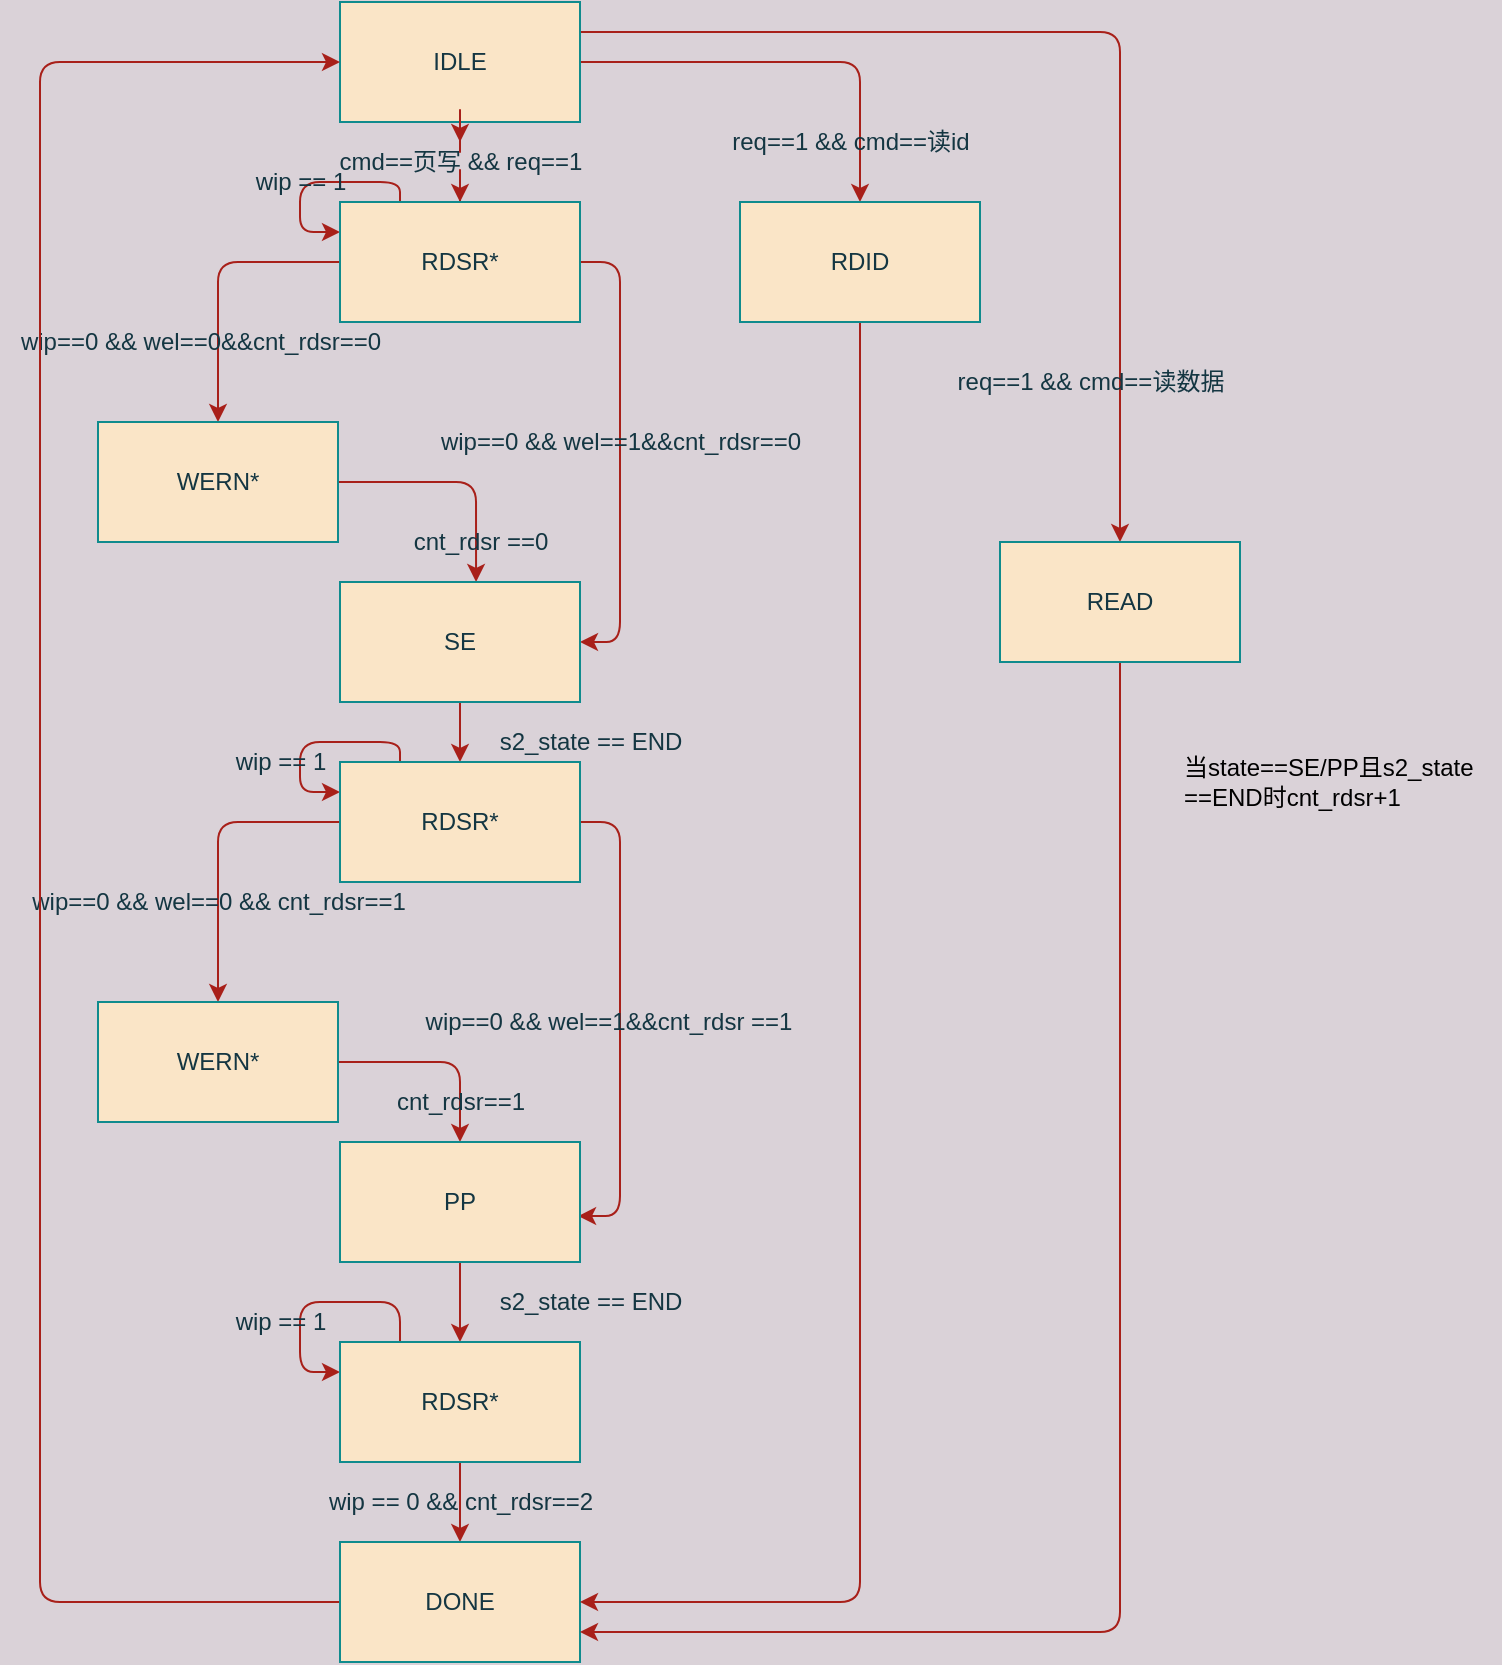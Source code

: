 <mxfile version="14.2.9" type="github">
  <diagram id="N4V3Brw-EeQCrQ-C7NFo" name="Page-1">
    <mxGraphModel dx="1350" dy="804" grid="1" gridSize="10" guides="1" tooltips="1" connect="1" arrows="1" fold="1" page="1" pageScale="1" pageWidth="827" pageHeight="1169" background="#DAD2D8" math="0" shadow="0">
      <root>
        <mxCell id="0" />
        <mxCell id="1" parent="0" />
        <mxCell id="GdseNCPxrkvFLqn0IAgV-6" style="edgeStyle=orthogonalEdgeStyle;curved=0;rounded=1;sketch=0;orthogonalLoop=1;jettySize=auto;html=1;entryX=0.5;entryY=0;entryDx=0;entryDy=0;strokeColor=#A8201A;fillColor=#FAE5C7;fontColor=#143642;" parent="1" source="GdseNCPxrkvFLqn0IAgV-14" target="GdseNCPxrkvFLqn0IAgV-2" edge="1">
          <mxGeometry relative="1" as="geometry" />
        </mxCell>
        <mxCell id="GdseNCPxrkvFLqn0IAgV-42" style="edgeStyle=orthogonalEdgeStyle;curved=0;rounded=1;sketch=0;orthogonalLoop=1;jettySize=auto;html=1;entryX=0.5;entryY=0;entryDx=0;entryDy=0;strokeColor=#A8201A;fillColor=#FAE5C7;fontColor=#143642;" parent="1" source="GdseNCPxrkvFLqn0IAgV-1" target="GdseNCPxrkvFLqn0IAgV-41" edge="1">
          <mxGeometry relative="1" as="geometry" />
        </mxCell>
        <mxCell id="GdseNCPxrkvFLqn0IAgV-46" style="edgeStyle=orthogonalEdgeStyle;curved=0;rounded=1;sketch=0;orthogonalLoop=1;jettySize=auto;html=1;exitX=1;exitY=0.25;exitDx=0;exitDy=0;entryX=0.5;entryY=0;entryDx=0;entryDy=0;strokeColor=#A8201A;fillColor=#FAE5C7;fontColor=#143642;" parent="1" source="GdseNCPxrkvFLqn0IAgV-1" target="GdseNCPxrkvFLqn0IAgV-45" edge="1">
          <mxGeometry relative="1" as="geometry" />
        </mxCell>
        <mxCell id="GdseNCPxrkvFLqn0IAgV-1" value="IDLE" style="rounded=0;whiteSpace=wrap;html=1;sketch=0;strokeColor=#0F8B8D;fillColor=#FAE5C7;fontColor=#143642;" parent="1" vertex="1">
          <mxGeometry x="220" y="110" width="120" height="60" as="geometry" />
        </mxCell>
        <mxCell id="GdseNCPxrkvFLqn0IAgV-8" style="edgeStyle=orthogonalEdgeStyle;curved=0;rounded=1;sketch=0;orthogonalLoop=1;jettySize=auto;html=1;entryX=0.5;entryY=0;entryDx=0;entryDy=0;strokeColor=#A8201A;fillColor=#FAE5C7;fontColor=#143642;" parent="1" source="GdseNCPxrkvFLqn0IAgV-2" target="GdseNCPxrkvFLqn0IAgV-7" edge="1">
          <mxGeometry relative="1" as="geometry" />
        </mxCell>
        <mxCell id="GdseNCPxrkvFLqn0IAgV-18" style="edgeStyle=orthogonalEdgeStyle;curved=0;rounded=1;sketch=0;orthogonalLoop=1;jettySize=auto;html=1;entryX=1;entryY=0.5;entryDx=0;entryDy=0;strokeColor=#A8201A;fillColor=#FAE5C7;fontColor=#143642;exitX=1;exitY=0.5;exitDx=0;exitDy=0;" parent="1" source="GdseNCPxrkvFLqn0IAgV-2" target="GdseNCPxrkvFLqn0IAgV-9" edge="1">
          <mxGeometry relative="1" as="geometry" />
        </mxCell>
        <mxCell id="GdseNCPxrkvFLqn0IAgV-37" style="edgeStyle=orthogonalEdgeStyle;curved=0;rounded=1;sketch=0;orthogonalLoop=1;jettySize=auto;html=1;exitX=0.25;exitY=0;exitDx=0;exitDy=0;strokeColor=#A8201A;fillColor=#FAE5C7;fontColor=#143642;entryX=0;entryY=0.25;entryDx=0;entryDy=0;" parent="1" source="GdseNCPxrkvFLqn0IAgV-2" target="GdseNCPxrkvFLqn0IAgV-2" edge="1">
          <mxGeometry relative="1" as="geometry">
            <mxPoint x="200" y="220" as="targetPoint" />
            <Array as="points">
              <mxPoint x="250" y="200" />
              <mxPoint x="200" y="200" />
              <mxPoint x="200" y="225" />
            </Array>
          </mxGeometry>
        </mxCell>
        <mxCell id="GdseNCPxrkvFLqn0IAgV-2" value="RDSR*" style="whiteSpace=wrap;html=1;rounded=0;sketch=0;strokeColor=#0F8B8D;fillColor=#FAE5C7;fontColor=#143642;" parent="1" vertex="1">
          <mxGeometry x="220" y="210" width="120" height="60" as="geometry" />
        </mxCell>
        <mxCell id="GdseNCPxrkvFLqn0IAgV-5" value="wip==0 &amp;amp;&amp;amp; wel==0&amp;amp;&amp;amp;cnt_rdsr==0" style="text;html=1;align=center;verticalAlign=middle;resizable=0;points=[];autosize=1;fontColor=#143642;" parent="1" vertex="1">
          <mxGeometry x="50" y="270" width="200" height="20" as="geometry" />
        </mxCell>
        <mxCell id="GdseNCPxrkvFLqn0IAgV-10" style="edgeStyle=orthogonalEdgeStyle;curved=0;rounded=1;sketch=0;orthogonalLoop=1;jettySize=auto;html=1;entryX=0.567;entryY=0;entryDx=0;entryDy=0;entryPerimeter=0;strokeColor=#A8201A;fillColor=#FAE5C7;fontColor=#143642;" parent="1" source="GdseNCPxrkvFLqn0IAgV-7" target="GdseNCPxrkvFLqn0IAgV-9" edge="1">
          <mxGeometry relative="1" as="geometry" />
        </mxCell>
        <mxCell id="GdseNCPxrkvFLqn0IAgV-7" value="WERN*" style="whiteSpace=wrap;html=1;rounded=0;sketch=0;strokeColor=#0F8B8D;fillColor=#FAE5C7;fontColor=#143642;" parent="1" vertex="1">
          <mxGeometry x="99" y="320" width="120" height="60" as="geometry" />
        </mxCell>
        <mxCell id="GdseNCPxrkvFLqn0IAgV-17" style="edgeStyle=orthogonalEdgeStyle;curved=0;rounded=1;sketch=0;orthogonalLoop=1;jettySize=auto;html=1;entryX=0.5;entryY=0;entryDx=0;entryDy=0;strokeColor=#A8201A;fillColor=#FAE5C7;fontColor=#143642;" parent="1" source="GdseNCPxrkvFLqn0IAgV-9" target="GdseNCPxrkvFLqn0IAgV-16" edge="1">
          <mxGeometry relative="1" as="geometry" />
        </mxCell>
        <mxCell id="GdseNCPxrkvFLqn0IAgV-9" value="SE" style="whiteSpace=wrap;html=1;rounded=0;sketch=0;strokeColor=#0F8B8D;fillColor=#FAE5C7;fontColor=#143642;" parent="1" vertex="1">
          <mxGeometry x="220" y="400" width="120" height="60" as="geometry" />
        </mxCell>
        <mxCell id="GdseNCPxrkvFLqn0IAgV-12" value="wip==0 &amp;amp;&amp;amp; wel==1&amp;amp;&amp;amp;cnt_rdsr==0" style="text;html=1;align=center;verticalAlign=middle;resizable=0;points=[];autosize=1;fontColor=#143642;" parent="1" vertex="1">
          <mxGeometry x="260" y="320" width="200" height="20" as="geometry" />
        </mxCell>
        <mxCell id="GdseNCPxrkvFLqn0IAgV-14" value="cmd==页写 &amp;amp;&amp;amp; req==1" style="text;html=1;align=center;verticalAlign=middle;resizable=0;points=[];autosize=1;fontColor=#143642;" parent="1" vertex="1">
          <mxGeometry x="210" y="180" width="140" height="20" as="geometry" />
        </mxCell>
        <mxCell id="GdseNCPxrkvFLqn0IAgV-15" style="edgeStyle=orthogonalEdgeStyle;curved=0;rounded=1;sketch=0;orthogonalLoop=1;jettySize=auto;html=1;entryX=0.5;entryY=0;entryDx=0;entryDy=0;strokeColor=#A8201A;fillColor=#FAE5C7;fontColor=#143642;" parent="1" source="GdseNCPxrkvFLqn0IAgV-1" target="GdseNCPxrkvFLqn0IAgV-14" edge="1">
          <mxGeometry relative="1" as="geometry">
            <mxPoint x="280" y="170" as="sourcePoint" />
            <mxPoint x="280" y="210" as="targetPoint" />
          </mxGeometry>
        </mxCell>
        <mxCell id="GdseNCPxrkvFLqn0IAgV-25" style="edgeStyle=orthogonalEdgeStyle;curved=0;rounded=1;sketch=0;orthogonalLoop=1;jettySize=auto;html=1;entryX=0.5;entryY=0;entryDx=0;entryDy=0;strokeColor=#A8201A;fillColor=#FAE5C7;fontColor=#143642;" parent="1" source="GdseNCPxrkvFLqn0IAgV-16" target="GdseNCPxrkvFLqn0IAgV-19" edge="1">
          <mxGeometry relative="1" as="geometry" />
        </mxCell>
        <mxCell id="GdseNCPxrkvFLqn0IAgV-28" style="edgeStyle=orthogonalEdgeStyle;curved=0;rounded=1;sketch=0;orthogonalLoop=1;jettySize=auto;html=1;entryX=0.992;entryY=0.617;entryDx=0;entryDy=0;entryPerimeter=0;strokeColor=#A8201A;fillColor=#FAE5C7;fontColor=#143642;exitX=1;exitY=0.5;exitDx=0;exitDy=0;" parent="1" source="GdseNCPxrkvFLqn0IAgV-16" target="GdseNCPxrkvFLqn0IAgV-26" edge="1">
          <mxGeometry relative="1" as="geometry" />
        </mxCell>
        <mxCell id="GdseNCPxrkvFLqn0IAgV-39" style="edgeStyle=orthogonalEdgeStyle;curved=0;rounded=1;sketch=0;orthogonalLoop=1;jettySize=auto;html=1;exitX=0.25;exitY=0;exitDx=0;exitDy=0;strokeColor=#A8201A;fillColor=#FAE5C7;fontColor=#143642;entryX=0;entryY=0.25;entryDx=0;entryDy=0;" parent="1" source="GdseNCPxrkvFLqn0IAgV-16" target="GdseNCPxrkvFLqn0IAgV-16" edge="1">
          <mxGeometry relative="1" as="geometry">
            <mxPoint x="200" y="500" as="targetPoint" />
            <Array as="points">
              <mxPoint x="250" y="480" />
              <mxPoint x="200" y="480" />
              <mxPoint x="200" y="505" />
            </Array>
          </mxGeometry>
        </mxCell>
        <mxCell id="GdseNCPxrkvFLqn0IAgV-16" value="RDSR*" style="whiteSpace=wrap;html=1;rounded=0;sketch=0;strokeColor=#0F8B8D;fillColor=#FAE5C7;fontColor=#143642;" parent="1" vertex="1">
          <mxGeometry x="220" y="490" width="120" height="60" as="geometry" />
        </mxCell>
        <mxCell id="GdseNCPxrkvFLqn0IAgV-27" style="edgeStyle=orthogonalEdgeStyle;curved=0;rounded=1;sketch=0;orthogonalLoop=1;jettySize=auto;html=1;entryX=0.5;entryY=0;entryDx=0;entryDy=0;strokeColor=#A8201A;fillColor=#FAE5C7;fontColor=#143642;" parent="1" source="GdseNCPxrkvFLqn0IAgV-19" target="GdseNCPxrkvFLqn0IAgV-26" edge="1">
          <mxGeometry relative="1" as="geometry" />
        </mxCell>
        <mxCell id="GdseNCPxrkvFLqn0IAgV-19" value="WERN*" style="whiteSpace=wrap;html=1;rounded=0;sketch=0;strokeColor=#0F8B8D;fillColor=#FAE5C7;fontColor=#143642;" parent="1" vertex="1">
          <mxGeometry x="99" y="610" width="120" height="60" as="geometry" />
        </mxCell>
        <mxCell id="GdseNCPxrkvFLqn0IAgV-21" value="wip==0 &amp;amp;&amp;amp; wel==0 &amp;amp;&amp;amp; cnt_rdsr==1" style="text;html=1;align=center;verticalAlign=middle;resizable=0;points=[];autosize=1;fontColor=#143642;" parent="1" vertex="1">
          <mxGeometry x="59" y="550" width="200" height="20" as="geometry" />
        </mxCell>
        <mxCell id="GdseNCPxrkvFLqn0IAgV-31" style="edgeStyle=orthogonalEdgeStyle;curved=0;rounded=1;sketch=0;orthogonalLoop=1;jettySize=auto;html=1;entryX=0.5;entryY=0;entryDx=0;entryDy=0;strokeColor=#A8201A;fillColor=#FAE5C7;fontColor=#143642;" parent="1" source="GdseNCPxrkvFLqn0IAgV-26" target="GdseNCPxrkvFLqn0IAgV-30" edge="1">
          <mxGeometry relative="1" as="geometry" />
        </mxCell>
        <mxCell id="GdseNCPxrkvFLqn0IAgV-26" value="PP" style="whiteSpace=wrap;html=1;rounded=0;sketch=0;strokeColor=#0F8B8D;fillColor=#FAE5C7;fontColor=#143642;" parent="1" vertex="1">
          <mxGeometry x="220" y="680" width="120" height="60" as="geometry" />
        </mxCell>
        <mxCell id="GdseNCPxrkvFLqn0IAgV-29" value="wip==0 &amp;amp;&amp;amp; wel==1&amp;amp;&amp;amp;cnt_rdsr ==1" style="text;html=1;align=center;verticalAlign=middle;resizable=0;points=[];autosize=1;fontColor=#143642;" parent="1" vertex="1">
          <mxGeometry x="254" y="610" width="200" height="20" as="geometry" />
        </mxCell>
        <mxCell id="GdseNCPxrkvFLqn0IAgV-33" style="edgeStyle=orthogonalEdgeStyle;curved=0;rounded=1;sketch=0;orthogonalLoop=1;jettySize=auto;html=1;entryX=0.5;entryY=0;entryDx=0;entryDy=0;strokeColor=#A8201A;fillColor=#FAE5C7;fontColor=#143642;" parent="1" source="GdseNCPxrkvFLqn0IAgV-30" target="GdseNCPxrkvFLqn0IAgV-32" edge="1">
          <mxGeometry relative="1" as="geometry" />
        </mxCell>
        <mxCell id="GdseNCPxrkvFLqn0IAgV-35" style="edgeStyle=orthogonalEdgeStyle;curved=0;rounded=1;sketch=0;orthogonalLoop=1;jettySize=auto;html=1;strokeColor=#A8201A;fillColor=#FAE5C7;fontColor=#143642;exitX=0.25;exitY=0;exitDx=0;exitDy=0;entryX=0;entryY=0.25;entryDx=0;entryDy=0;" parent="1" source="GdseNCPxrkvFLqn0IAgV-30" target="GdseNCPxrkvFLqn0IAgV-30" edge="1">
          <mxGeometry relative="1" as="geometry">
            <mxPoint x="210" y="790" as="targetPoint" />
            <Array as="points">
              <mxPoint x="250" y="760" />
              <mxPoint x="200" y="760" />
              <mxPoint x="200" y="795" />
            </Array>
          </mxGeometry>
        </mxCell>
        <mxCell id="GdseNCPxrkvFLqn0IAgV-30" value="RDSR*" style="whiteSpace=wrap;html=1;rounded=0;sketch=0;strokeColor=#0F8B8D;fillColor=#FAE5C7;fontColor=#143642;" parent="1" vertex="1">
          <mxGeometry x="220" y="780" width="120" height="60" as="geometry" />
        </mxCell>
        <mxCell id="GdseNCPxrkvFLqn0IAgV-49" style="edgeStyle=orthogonalEdgeStyle;curved=0;rounded=1;sketch=0;orthogonalLoop=1;jettySize=auto;html=1;entryX=0;entryY=0.5;entryDx=0;entryDy=0;strokeColor=#A8201A;fillColor=#FAE5C7;fontColor=#143642;" parent="1" source="GdseNCPxrkvFLqn0IAgV-32" target="GdseNCPxrkvFLqn0IAgV-1" edge="1">
          <mxGeometry relative="1" as="geometry">
            <Array as="points">
              <mxPoint x="70" y="910" />
              <mxPoint x="70" y="140" />
            </Array>
          </mxGeometry>
        </mxCell>
        <mxCell id="GdseNCPxrkvFLqn0IAgV-32" value="DONE" style="whiteSpace=wrap;html=1;rounded=0;sketch=0;strokeColor=#0F8B8D;fillColor=#FAE5C7;fontColor=#143642;" parent="1" vertex="1">
          <mxGeometry x="220" y="880" width="120" height="60" as="geometry" />
        </mxCell>
        <mxCell id="GdseNCPxrkvFLqn0IAgV-34" value="wip == 0 &amp;amp;&amp;amp; cnt_rdsr==2" style="text;html=1;align=center;verticalAlign=middle;resizable=0;points=[];autosize=1;fontColor=#143642;" parent="1" vertex="1">
          <mxGeometry x="205" y="850" width="150" height="20" as="geometry" />
        </mxCell>
        <mxCell id="GdseNCPxrkvFLqn0IAgV-36" value="wip == 1" style="text;html=1;align=center;verticalAlign=middle;resizable=0;points=[];autosize=1;fontColor=#143642;" parent="1" vertex="1">
          <mxGeometry x="160" y="760" width="60" height="20" as="geometry" />
        </mxCell>
        <mxCell id="GdseNCPxrkvFLqn0IAgV-38" value="wip == 1" style="text;html=1;align=center;verticalAlign=middle;resizable=0;points=[];autosize=1;fontColor=#143642;" parent="1" vertex="1">
          <mxGeometry x="170" y="190" width="60" height="20" as="geometry" />
        </mxCell>
        <mxCell id="GdseNCPxrkvFLqn0IAgV-40" value="wip == 1" style="text;html=1;align=center;verticalAlign=middle;resizable=0;points=[];autosize=1;fontColor=#143642;" parent="1" vertex="1">
          <mxGeometry x="160" y="480" width="60" height="20" as="geometry" />
        </mxCell>
        <mxCell id="GdseNCPxrkvFLqn0IAgV-44" style="edgeStyle=orthogonalEdgeStyle;curved=0;rounded=1;sketch=0;orthogonalLoop=1;jettySize=auto;html=1;entryX=1;entryY=0.5;entryDx=0;entryDy=0;strokeColor=#A8201A;fillColor=#FAE5C7;fontColor=#143642;" parent="1" source="GdseNCPxrkvFLqn0IAgV-41" target="GdseNCPxrkvFLqn0IAgV-32" edge="1">
          <mxGeometry relative="1" as="geometry">
            <Array as="points">
              <mxPoint x="480" y="910" />
            </Array>
          </mxGeometry>
        </mxCell>
        <mxCell id="GdseNCPxrkvFLqn0IAgV-41" value="RDID" style="whiteSpace=wrap;html=1;rounded=0;sketch=0;strokeColor=#0F8B8D;fillColor=#FAE5C7;fontColor=#143642;" parent="1" vertex="1">
          <mxGeometry x="420" y="210" width="120" height="60" as="geometry" />
        </mxCell>
        <mxCell id="GdseNCPxrkvFLqn0IAgV-43" value="req==1 &amp;amp;&amp;amp; cmd==读id" style="text;html=1;align=center;verticalAlign=middle;resizable=0;points=[];autosize=1;fontColor=#143642;" parent="1" vertex="1">
          <mxGeometry x="410" y="170" width="130" height="20" as="geometry" />
        </mxCell>
        <mxCell id="GdseNCPxrkvFLqn0IAgV-48" style="edgeStyle=orthogonalEdgeStyle;curved=0;rounded=1;sketch=0;orthogonalLoop=1;jettySize=auto;html=1;entryX=1;entryY=0.75;entryDx=0;entryDy=0;strokeColor=#A8201A;fillColor=#FAE5C7;fontColor=#143642;" parent="1" source="GdseNCPxrkvFLqn0IAgV-45" target="GdseNCPxrkvFLqn0IAgV-32" edge="1">
          <mxGeometry relative="1" as="geometry">
            <Array as="points">
              <mxPoint x="610" y="925" />
            </Array>
          </mxGeometry>
        </mxCell>
        <mxCell id="GdseNCPxrkvFLqn0IAgV-45" value="READ" style="whiteSpace=wrap;html=1;rounded=0;sketch=0;strokeColor=#0F8B8D;fillColor=#FAE5C7;fontColor=#143642;" parent="1" vertex="1">
          <mxGeometry x="550" y="380" width="120" height="60" as="geometry" />
        </mxCell>
        <mxCell id="GdseNCPxrkvFLqn0IAgV-47" value="req==1 &amp;amp;&amp;amp; cmd==读数据" style="text;html=1;align=center;verticalAlign=middle;resizable=0;points=[];autosize=1;fontColor=#143642;" parent="1" vertex="1">
          <mxGeometry x="520" y="290" width="150" height="20" as="geometry" />
        </mxCell>
        <mxCell id="mcKSmmN7DRonyQvV1nqX-11" value="cnt_rdsr==1" style="text;html=1;align=center;verticalAlign=middle;resizable=0;points=[];autosize=1;fontColor=#143642;" parent="1" vertex="1">
          <mxGeometry x="240" y="650" width="80" height="20" as="geometry" />
        </mxCell>
        <mxCell id="mcKSmmN7DRonyQvV1nqX-12" value="cnt_rdsr ==0" style="text;html=1;align=center;verticalAlign=middle;resizable=0;points=[];autosize=1;fontColor=#143642;" parent="1" vertex="1">
          <mxGeometry x="250" y="370" width="80" height="20" as="geometry" />
        </mxCell>
        <mxCell id="mcKSmmN7DRonyQvV1nqX-13" value="s2_state == END" style="text;html=1;align=center;verticalAlign=middle;resizable=0;points=[];autosize=1;fontColor=#143642;" parent="1" vertex="1">
          <mxGeometry x="290" y="470" width="110" height="20" as="geometry" />
        </mxCell>
        <mxCell id="mcKSmmN7DRonyQvV1nqX-14" value="s2_state == END" style="text;html=1;align=center;verticalAlign=middle;resizable=0;points=[];autosize=1;fontColor=#143642;" parent="1" vertex="1">
          <mxGeometry x="290" y="750" width="110" height="20" as="geometry" />
        </mxCell>
        <mxCell id="JIlNJAO45-mEzTTZxBlB-1" value="&lt;div align=&quot;left&quot;&gt;当state==SE/PP且s2_state&lt;/div&gt;&lt;div align=&quot;left&quot;&gt;==END时cnt_rdsr+1&lt;/div&gt;" style="text;html=1;align=left;verticalAlign=middle;resizable=0;points=[];autosize=1;" vertex="1" parent="1">
          <mxGeometry x="640" y="485" width="160" height="30" as="geometry" />
        </mxCell>
      </root>
    </mxGraphModel>
  </diagram>
</mxfile>
